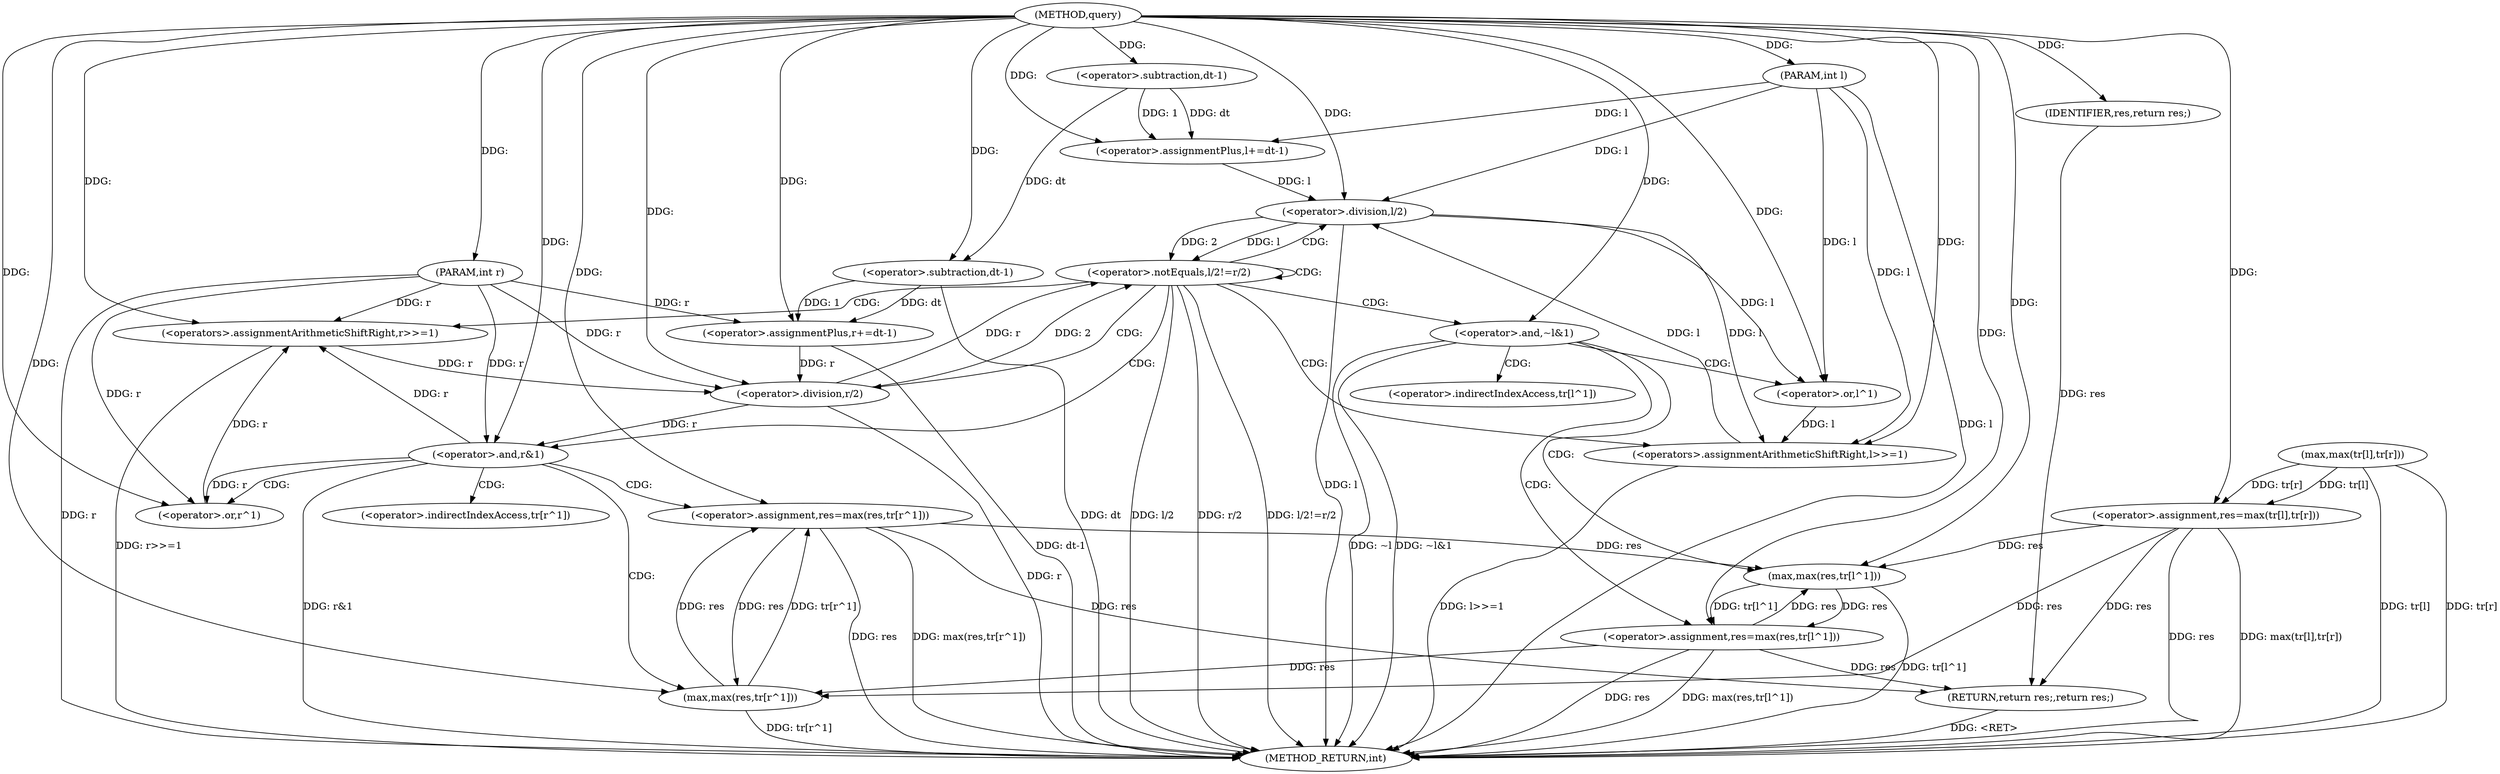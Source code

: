 digraph "query" {  
"1000477" [label = "(METHOD,query)" ]
"1000548" [label = "(METHOD_RETURN,int)" ]
"1000478" [label = "(PARAM,int l)" ]
"1000479" [label = "(PARAM,int r)" ]
"1000493" [label = "(<operator>.assignment,res=max(tr[l],tr[r]))" ]
"1000546" [label = "(RETURN,return res;,return res;)" ]
"1000482" [label = "(<operator>.assignmentPlus,l+=dt-1)" ]
"1000487" [label = "(<operator>.assignmentPlus,r+=dt-1)" ]
"1000503" [label = "(<operator>.notEquals,l/2!=r/2)" ]
"1000547" [label = "(IDENTIFIER,res,return res;)" ]
"1000495" [label = "(max,max(tr[l],tr[r]))" ]
"1000484" [label = "(<operator>.subtraction,dt-1)" ]
"1000489" [label = "(<operator>.subtraction,dt-1)" ]
"1000504" [label = "(<operator>.division,l/2)" ]
"1000507" [label = "(<operator>.division,r/2)" ]
"1000512" [label = "(<operator>.and,~l&1)" ]
"1000526" [label = "(<operator>.and,r&1)" ]
"1000540" [label = "(<operators>.assignmentArithmeticShiftRight,l>>=1)" ]
"1000543" [label = "(<operators>.assignmentArithmeticShiftRight,r>>=1)" ]
"1000516" [label = "(<operator>.assignment,res=max(res,tr[l^1]))" ]
"1000530" [label = "(<operator>.assignment,res=max(res,tr[r^1]))" ]
"1000518" [label = "(max,max(res,tr[l^1]))" ]
"1000532" [label = "(max,max(res,tr[r^1]))" ]
"1000522" [label = "(<operator>.or,l^1)" ]
"1000536" [label = "(<operator>.or,r^1)" ]
"1000520" [label = "(<operator>.indirectIndexAccess,tr[l^1])" ]
"1000534" [label = "(<operator>.indirectIndexAccess,tr[r^1])" ]
  "1000546" -> "1000548"  [ label = "DDG: <RET>"] 
  "1000478" -> "1000548"  [ label = "DDG: l"] 
  "1000479" -> "1000548"  [ label = "DDG: r"] 
  "1000489" -> "1000548"  [ label = "DDG: dt"] 
  "1000487" -> "1000548"  [ label = "DDG: dt-1"] 
  "1000493" -> "1000548"  [ label = "DDG: res"] 
  "1000495" -> "1000548"  [ label = "DDG: tr[l]"] 
  "1000495" -> "1000548"  [ label = "DDG: tr[r]"] 
  "1000493" -> "1000548"  [ label = "DDG: max(tr[l],tr[r])"] 
  "1000504" -> "1000548"  [ label = "DDG: l"] 
  "1000503" -> "1000548"  [ label = "DDG: l/2"] 
  "1000507" -> "1000548"  [ label = "DDG: r"] 
  "1000503" -> "1000548"  [ label = "DDG: r/2"] 
  "1000503" -> "1000548"  [ label = "DDG: l/2!=r/2"] 
  "1000512" -> "1000548"  [ label = "DDG: ~l&1"] 
  "1000516" -> "1000548"  [ label = "DDG: res"] 
  "1000518" -> "1000548"  [ label = "DDG: tr[l^1]"] 
  "1000516" -> "1000548"  [ label = "DDG: max(res,tr[l^1])"] 
  "1000526" -> "1000548"  [ label = "DDG: r&1"] 
  "1000530" -> "1000548"  [ label = "DDG: res"] 
  "1000532" -> "1000548"  [ label = "DDG: tr[r^1]"] 
  "1000530" -> "1000548"  [ label = "DDG: max(res,tr[r^1])"] 
  "1000540" -> "1000548"  [ label = "DDG: l>>=1"] 
  "1000543" -> "1000548"  [ label = "DDG: r>>=1"] 
  "1000512" -> "1000548"  [ label = "DDG: ~l"] 
  "1000477" -> "1000478"  [ label = "DDG: "] 
  "1000477" -> "1000479"  [ label = "DDG: "] 
  "1000495" -> "1000493"  [ label = "DDG: tr[l]"] 
  "1000495" -> "1000493"  [ label = "DDG: tr[r]"] 
  "1000547" -> "1000546"  [ label = "DDG: res"] 
  "1000493" -> "1000546"  [ label = "DDG: res"] 
  "1000516" -> "1000546"  [ label = "DDG: res"] 
  "1000530" -> "1000546"  [ label = "DDG: res"] 
  "1000484" -> "1000482"  [ label = "DDG: dt"] 
  "1000484" -> "1000482"  [ label = "DDG: 1"] 
  "1000489" -> "1000487"  [ label = "DDG: 1"] 
  "1000489" -> "1000487"  [ label = "DDG: dt"] 
  "1000477" -> "1000493"  [ label = "DDG: "] 
  "1000477" -> "1000547"  [ label = "DDG: "] 
  "1000478" -> "1000482"  [ label = "DDG: l"] 
  "1000477" -> "1000482"  [ label = "DDG: "] 
  "1000479" -> "1000487"  [ label = "DDG: r"] 
  "1000477" -> "1000487"  [ label = "DDG: "] 
  "1000504" -> "1000503"  [ label = "DDG: l"] 
  "1000504" -> "1000503"  [ label = "DDG: 2"] 
  "1000507" -> "1000503"  [ label = "DDG: r"] 
  "1000507" -> "1000503"  [ label = "DDG: 2"] 
  "1000477" -> "1000484"  [ label = "DDG: "] 
  "1000484" -> "1000489"  [ label = "DDG: dt"] 
  "1000477" -> "1000489"  [ label = "DDG: "] 
  "1000482" -> "1000504"  [ label = "DDG: l"] 
  "1000540" -> "1000504"  [ label = "DDG: l"] 
  "1000478" -> "1000504"  [ label = "DDG: l"] 
  "1000477" -> "1000504"  [ label = "DDG: "] 
  "1000487" -> "1000507"  [ label = "DDG: r"] 
  "1000543" -> "1000507"  [ label = "DDG: r"] 
  "1000479" -> "1000507"  [ label = "DDG: r"] 
  "1000477" -> "1000507"  [ label = "DDG: "] 
  "1000477" -> "1000512"  [ label = "DDG: "] 
  "1000518" -> "1000516"  [ label = "DDG: tr[l^1]"] 
  "1000518" -> "1000516"  [ label = "DDG: res"] 
  "1000507" -> "1000526"  [ label = "DDG: r"] 
  "1000479" -> "1000526"  [ label = "DDG: r"] 
  "1000477" -> "1000526"  [ label = "DDG: "] 
  "1000532" -> "1000530"  [ label = "DDG: res"] 
  "1000532" -> "1000530"  [ label = "DDG: tr[r^1]"] 
  "1000504" -> "1000540"  [ label = "DDG: l"] 
  "1000522" -> "1000540"  [ label = "DDG: l"] 
  "1000478" -> "1000540"  [ label = "DDG: l"] 
  "1000477" -> "1000540"  [ label = "DDG: "] 
  "1000526" -> "1000543"  [ label = "DDG: r"] 
  "1000536" -> "1000543"  [ label = "DDG: r"] 
  "1000479" -> "1000543"  [ label = "DDG: r"] 
  "1000477" -> "1000543"  [ label = "DDG: "] 
  "1000477" -> "1000516"  [ label = "DDG: "] 
  "1000477" -> "1000530"  [ label = "DDG: "] 
  "1000493" -> "1000518"  [ label = "DDG: res"] 
  "1000516" -> "1000518"  [ label = "DDG: res"] 
  "1000530" -> "1000518"  [ label = "DDG: res"] 
  "1000477" -> "1000518"  [ label = "DDG: "] 
  "1000493" -> "1000532"  [ label = "DDG: res"] 
  "1000516" -> "1000532"  [ label = "DDG: res"] 
  "1000530" -> "1000532"  [ label = "DDG: res"] 
  "1000477" -> "1000532"  [ label = "DDG: "] 
  "1000504" -> "1000522"  [ label = "DDG: l"] 
  "1000478" -> "1000522"  [ label = "DDG: l"] 
  "1000477" -> "1000522"  [ label = "DDG: "] 
  "1000526" -> "1000536"  [ label = "DDG: r"] 
  "1000479" -> "1000536"  [ label = "DDG: r"] 
  "1000477" -> "1000536"  [ label = "DDG: "] 
  "1000503" -> "1000504"  [ label = "CDG: "] 
  "1000503" -> "1000503"  [ label = "CDG: "] 
  "1000503" -> "1000512"  [ label = "CDG: "] 
  "1000503" -> "1000540"  [ label = "CDG: "] 
  "1000503" -> "1000507"  [ label = "CDG: "] 
  "1000503" -> "1000526"  [ label = "CDG: "] 
  "1000503" -> "1000543"  [ label = "CDG: "] 
  "1000512" -> "1000518"  [ label = "CDG: "] 
  "1000512" -> "1000516"  [ label = "CDG: "] 
  "1000512" -> "1000520"  [ label = "CDG: "] 
  "1000512" -> "1000522"  [ label = "CDG: "] 
  "1000526" -> "1000530"  [ label = "CDG: "] 
  "1000526" -> "1000534"  [ label = "CDG: "] 
  "1000526" -> "1000532"  [ label = "CDG: "] 
  "1000526" -> "1000536"  [ label = "CDG: "] 
}
